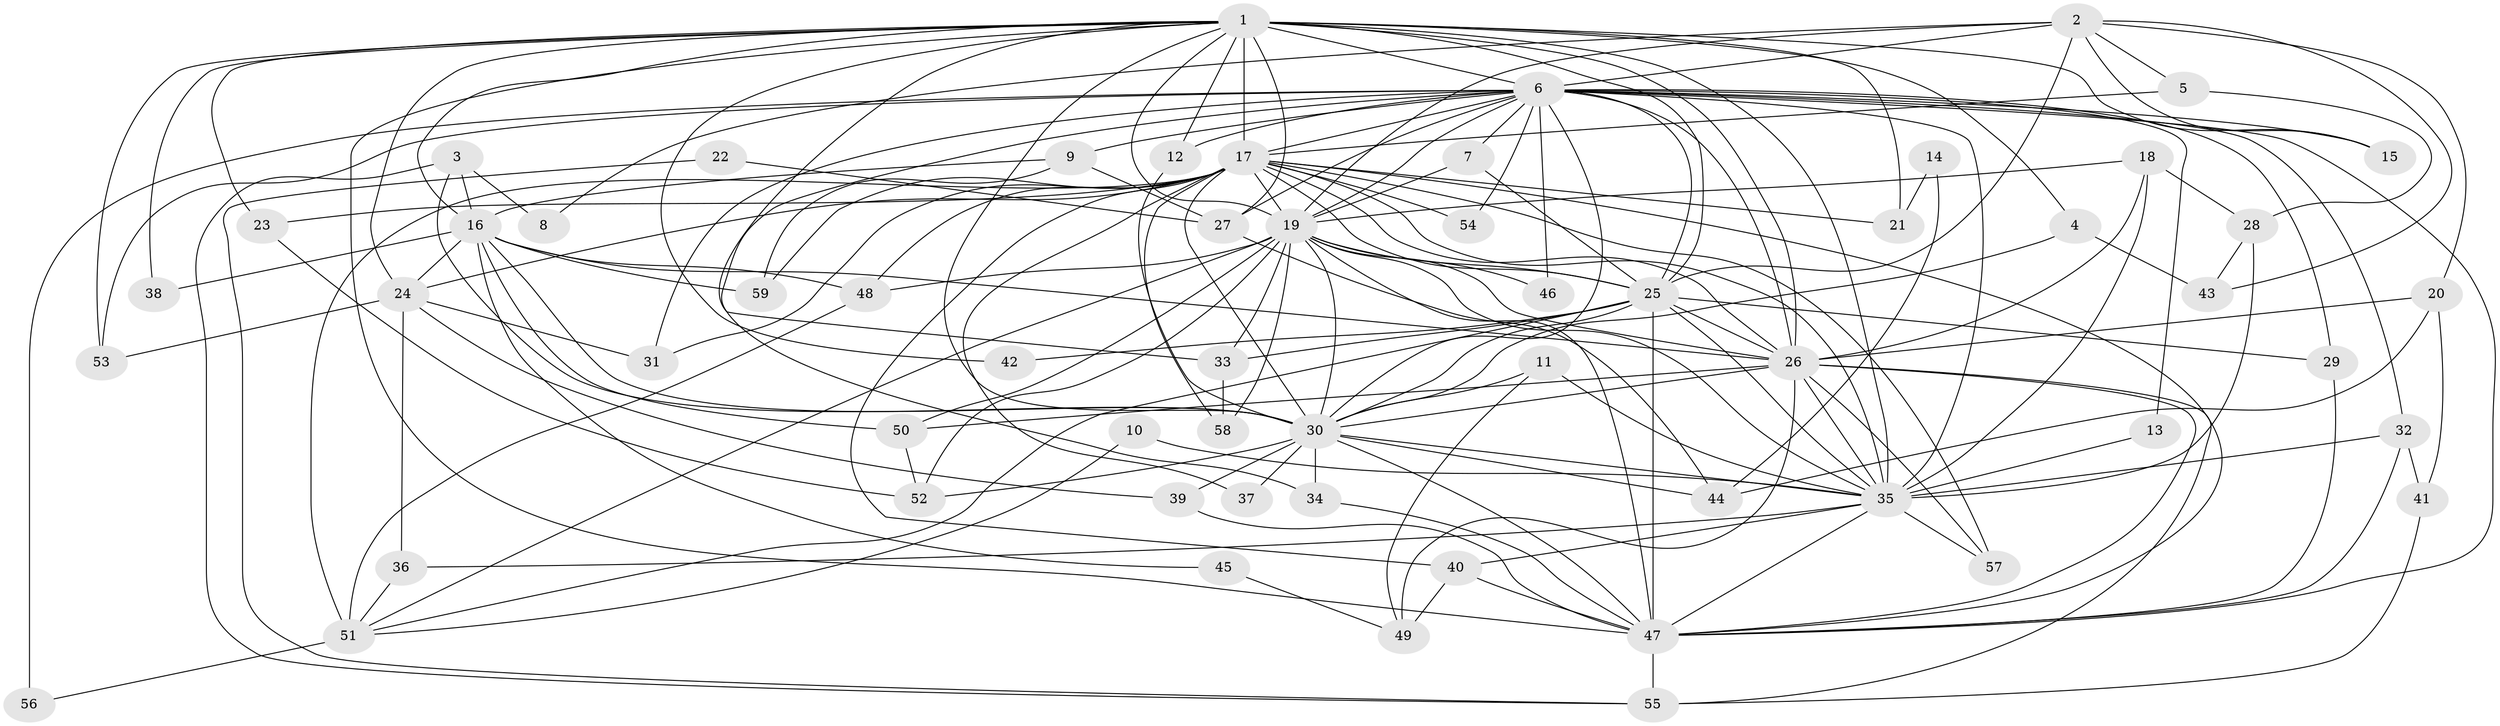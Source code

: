 // original degree distribution, {17: 0.017094017094017096, 19: 0.008547008547008548, 21: 0.017094017094017096, 30: 0.008547008547008548, 22: 0.008547008547008548, 18: 0.008547008547008548, 23: 0.008547008547008548, 26: 0.008547008547008548, 12: 0.008547008547008548, 3: 0.2222222222222222, 7: 0.017094017094017096, 5: 0.05128205128205128, 2: 0.5213675213675214, 4: 0.08547008547008547, 8: 0.008547008547008548}
// Generated by graph-tools (version 1.1) at 2025/01/03/09/25 03:01:35]
// undirected, 59 vertices, 168 edges
graph export_dot {
graph [start="1"]
  node [color=gray90,style=filled];
  1;
  2;
  3;
  4;
  5;
  6;
  7;
  8;
  9;
  10;
  11;
  12;
  13;
  14;
  15;
  16;
  17;
  18;
  19;
  20;
  21;
  22;
  23;
  24;
  25;
  26;
  27;
  28;
  29;
  30;
  31;
  32;
  33;
  34;
  35;
  36;
  37;
  38;
  39;
  40;
  41;
  42;
  43;
  44;
  45;
  46;
  47;
  48;
  49;
  50;
  51;
  52;
  53;
  54;
  55;
  56;
  57;
  58;
  59;
  1 -- 4 [weight=1.0];
  1 -- 6 [weight=2.0];
  1 -- 12 [weight=1.0];
  1 -- 15 [weight=1.0];
  1 -- 16 [weight=1.0];
  1 -- 17 [weight=3.0];
  1 -- 19 [weight=2.0];
  1 -- 21 [weight=3.0];
  1 -- 23 [weight=1.0];
  1 -- 24 [weight=1.0];
  1 -- 25 [weight=2.0];
  1 -- 26 [weight=2.0];
  1 -- 27 [weight=1.0];
  1 -- 30 [weight=2.0];
  1 -- 33 [weight=1.0];
  1 -- 35 [weight=3.0];
  1 -- 38 [weight=1.0];
  1 -- 42 [weight=2.0];
  1 -- 47 [weight=3.0];
  1 -- 53 [weight=1.0];
  2 -- 5 [weight=1.0];
  2 -- 6 [weight=1.0];
  2 -- 8 [weight=1.0];
  2 -- 15 [weight=1.0];
  2 -- 19 [weight=1.0];
  2 -- 20 [weight=1.0];
  2 -- 25 [weight=1.0];
  2 -- 43 [weight=1.0];
  3 -- 8 [weight=1.0];
  3 -- 16 [weight=1.0];
  3 -- 30 [weight=1.0];
  3 -- 55 [weight=1.0];
  4 -- 30 [weight=1.0];
  4 -- 43 [weight=1.0];
  5 -- 17 [weight=1.0];
  5 -- 28 [weight=1.0];
  6 -- 7 [weight=1.0];
  6 -- 9 [weight=1.0];
  6 -- 12 [weight=1.0];
  6 -- 13 [weight=1.0];
  6 -- 15 [weight=1.0];
  6 -- 17 [weight=1.0];
  6 -- 19 [weight=2.0];
  6 -- 25 [weight=2.0];
  6 -- 26 [weight=2.0];
  6 -- 27 [weight=1.0];
  6 -- 29 [weight=1.0];
  6 -- 30 [weight=2.0];
  6 -- 31 [weight=1.0];
  6 -- 32 [weight=1.0];
  6 -- 34 [weight=1.0];
  6 -- 35 [weight=1.0];
  6 -- 46 [weight=1.0];
  6 -- 47 [weight=2.0];
  6 -- 53 [weight=1.0];
  6 -- 54 [weight=1.0];
  6 -- 56 [weight=2.0];
  7 -- 19 [weight=1.0];
  7 -- 25 [weight=2.0];
  9 -- 16 [weight=1.0];
  9 -- 27 [weight=1.0];
  9 -- 59 [weight=1.0];
  10 -- 35 [weight=1.0];
  10 -- 51 [weight=1.0];
  11 -- 30 [weight=1.0];
  11 -- 35 [weight=1.0];
  11 -- 49 [weight=1.0];
  12 -- 30 [weight=1.0];
  13 -- 35 [weight=1.0];
  14 -- 21 [weight=1.0];
  14 -- 44 [weight=1.0];
  16 -- 24 [weight=1.0];
  16 -- 26 [weight=1.0];
  16 -- 30 [weight=1.0];
  16 -- 38 [weight=1.0];
  16 -- 45 [weight=1.0];
  16 -- 48 [weight=1.0];
  16 -- 50 [weight=1.0];
  16 -- 59 [weight=1.0];
  17 -- 19 [weight=1.0];
  17 -- 21 [weight=1.0];
  17 -- 23 [weight=1.0];
  17 -- 24 [weight=1.0];
  17 -- 25 [weight=1.0];
  17 -- 26 [weight=1.0];
  17 -- 30 [weight=2.0];
  17 -- 31 [weight=1.0];
  17 -- 35 [weight=1.0];
  17 -- 37 [weight=1.0];
  17 -- 40 [weight=1.0];
  17 -- 47 [weight=1.0];
  17 -- 48 [weight=1.0];
  17 -- 51 [weight=3.0];
  17 -- 54 [weight=1.0];
  17 -- 57 [weight=1.0];
  17 -- 58 [weight=1.0];
  17 -- 59 [weight=1.0];
  18 -- 19 [weight=1.0];
  18 -- 26 [weight=1.0];
  18 -- 28 [weight=1.0];
  18 -- 35 [weight=2.0];
  19 -- 25 [weight=1.0];
  19 -- 26 [weight=2.0];
  19 -- 30 [weight=1.0];
  19 -- 33 [weight=1.0];
  19 -- 35 [weight=1.0];
  19 -- 46 [weight=1.0];
  19 -- 47 [weight=1.0];
  19 -- 48 [weight=1.0];
  19 -- 50 [weight=1.0];
  19 -- 51 [weight=1.0];
  19 -- 52 [weight=1.0];
  19 -- 58 [weight=1.0];
  20 -- 26 [weight=1.0];
  20 -- 41 [weight=1.0];
  20 -- 44 [weight=1.0];
  22 -- 27 [weight=1.0];
  22 -- 55 [weight=1.0];
  23 -- 52 [weight=1.0];
  24 -- 31 [weight=1.0];
  24 -- 36 [weight=1.0];
  24 -- 39 [weight=1.0];
  24 -- 53 [weight=1.0];
  25 -- 26 [weight=1.0];
  25 -- 29 [weight=1.0];
  25 -- 30 [weight=1.0];
  25 -- 33 [weight=1.0];
  25 -- 35 [weight=1.0];
  25 -- 42 [weight=1.0];
  25 -- 47 [weight=2.0];
  25 -- 51 [weight=1.0];
  26 -- 30 [weight=2.0];
  26 -- 35 [weight=2.0];
  26 -- 47 [weight=2.0];
  26 -- 49 [weight=2.0];
  26 -- 50 [weight=1.0];
  26 -- 55 [weight=1.0];
  26 -- 57 [weight=1.0];
  27 -- 44 [weight=1.0];
  28 -- 35 [weight=1.0];
  28 -- 43 [weight=1.0];
  29 -- 47 [weight=1.0];
  30 -- 34 [weight=1.0];
  30 -- 35 [weight=1.0];
  30 -- 37 [weight=1.0];
  30 -- 39 [weight=1.0];
  30 -- 44 [weight=1.0];
  30 -- 47 [weight=1.0];
  30 -- 52 [weight=1.0];
  32 -- 35 [weight=1.0];
  32 -- 41 [weight=1.0];
  32 -- 47 [weight=1.0];
  33 -- 58 [weight=1.0];
  34 -- 47 [weight=1.0];
  35 -- 36 [weight=1.0];
  35 -- 40 [weight=1.0];
  35 -- 47 [weight=1.0];
  35 -- 57 [weight=1.0];
  36 -- 51 [weight=1.0];
  39 -- 47 [weight=1.0];
  40 -- 47 [weight=1.0];
  40 -- 49 [weight=1.0];
  41 -- 55 [weight=1.0];
  45 -- 49 [weight=1.0];
  47 -- 55 [weight=1.0];
  48 -- 51 [weight=1.0];
  50 -- 52 [weight=1.0];
  51 -- 56 [weight=1.0];
}
